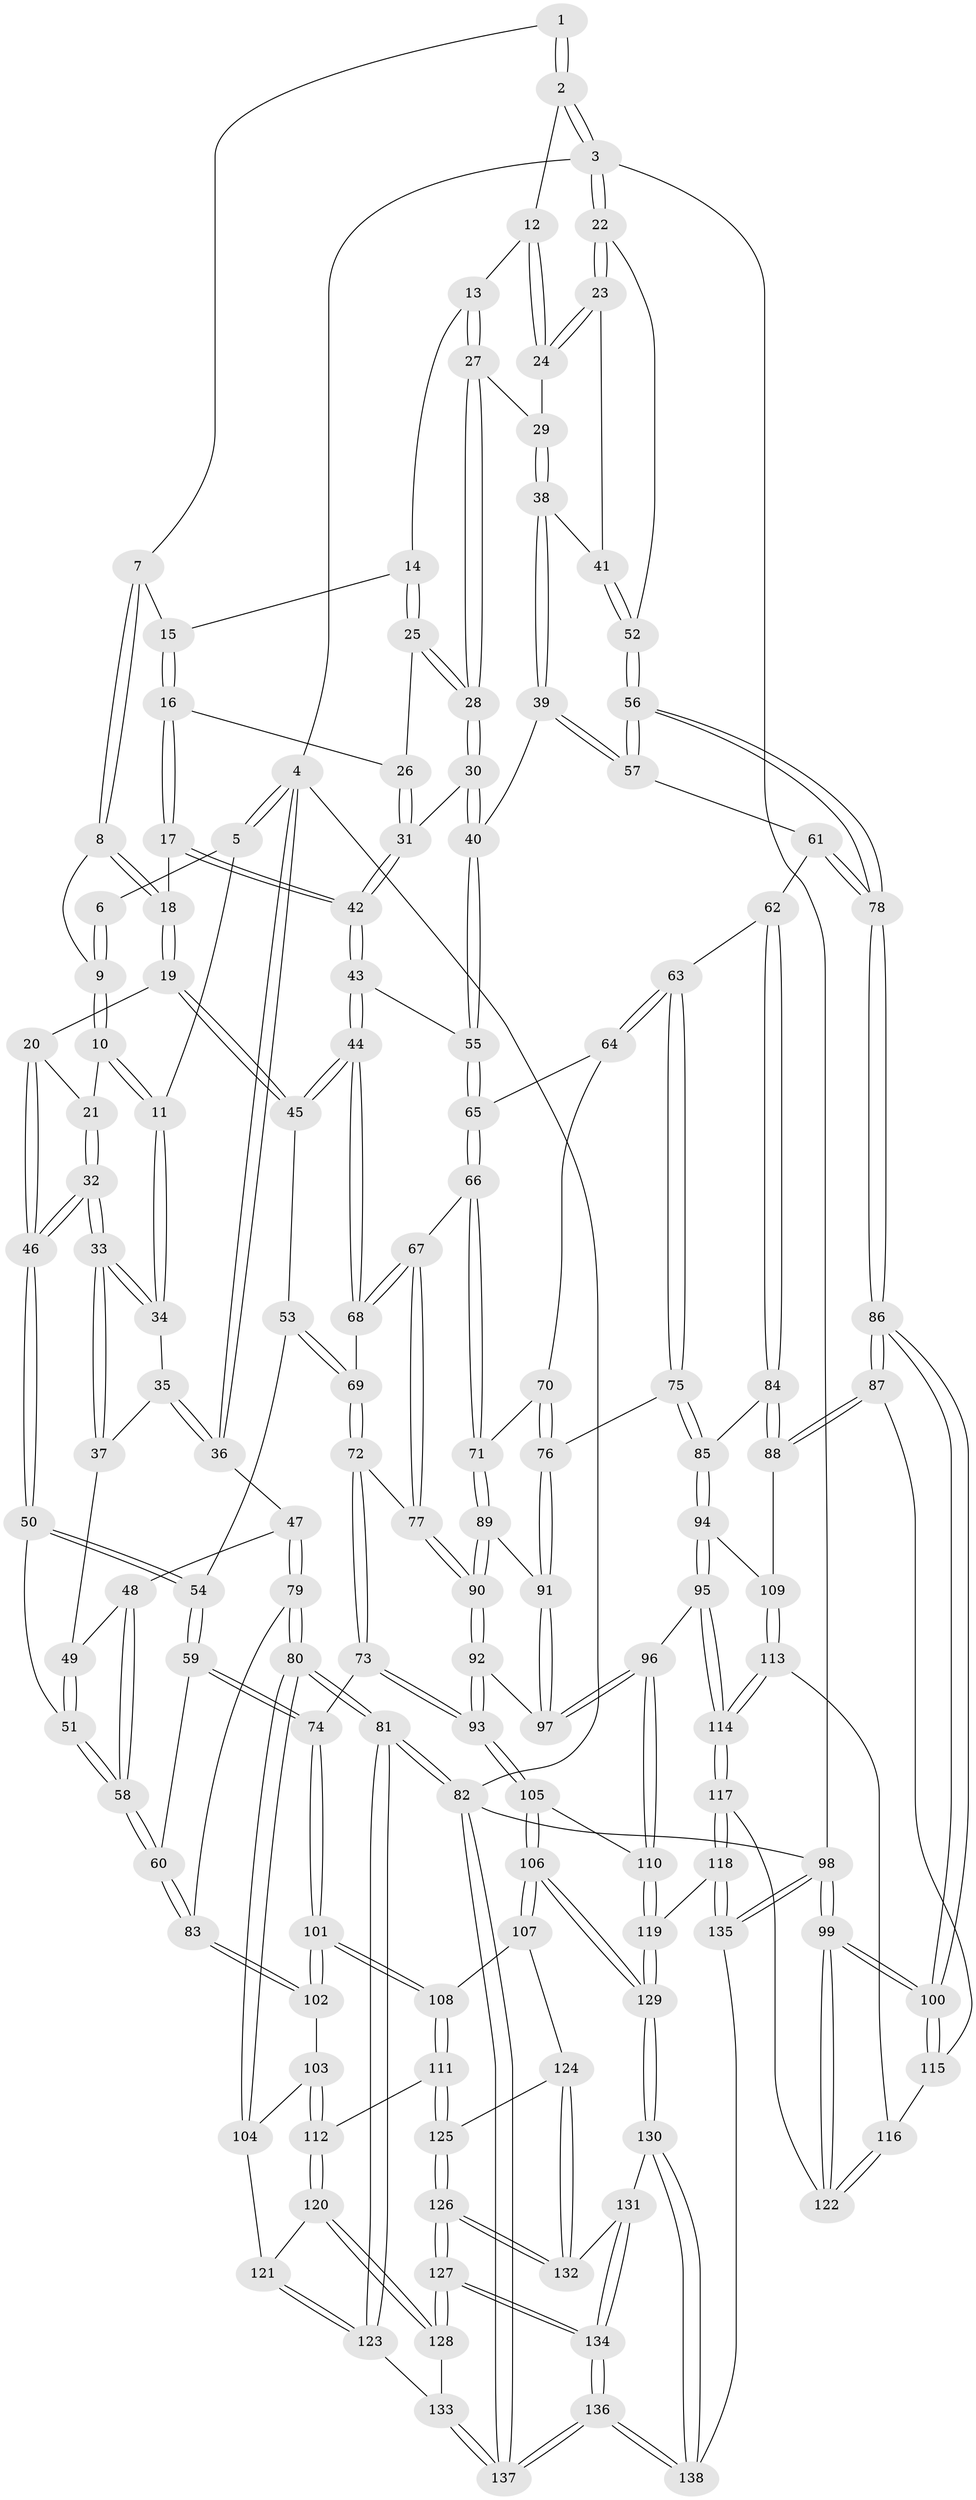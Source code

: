 // Generated by graph-tools (version 1.1) at 2025/03/03/09/25 03:03:24]
// undirected, 138 vertices, 342 edges
graph export_dot {
graph [start="1"]
  node [color=gray90,style=filled];
  1 [pos="+0.5354508518650241+0"];
  2 [pos="+0.7962367676112337+0"];
  3 [pos="+1+0"];
  4 [pos="+0+0"];
  5 [pos="+0.10292144273365425+0"];
  6 [pos="+0.3485834864293455+0"];
  7 [pos="+0.510582710585739+0.04157362156301034"];
  8 [pos="+0.42592942145591856+0.05349681457373556"];
  9 [pos="+0.38522690947781885+0.029246311312777967"];
  10 [pos="+0.3298239113887019+0.1070054812780508"];
  11 [pos="+0.21619955520838985+0.10156749554902403"];
  12 [pos="+0.7774790598387858+0"];
  13 [pos="+0.7132728559067655+0"];
  14 [pos="+0.6820330149652374+0.013578830051125914"];
  15 [pos="+0.5263194535295808+0.05508481380408865"];
  16 [pos="+0.5283803534757954+0.14953851153236725"];
  17 [pos="+0.5226930693596277+0.15450439144515965"];
  18 [pos="+0.4858460896135993+0.16768751222451583"];
  19 [pos="+0.45153685306436003+0.20858323805181772"];
  20 [pos="+0.4286383999315809+0.20368442429139164"];
  21 [pos="+0.33764949549876805+0.12585920220855726"];
  22 [pos="+1+0.21924314724176952"];
  23 [pos="+0.8805735817216293+0.14151236974495343"];
  24 [pos="+0.868925183831511+0.12884148933612008"];
  25 [pos="+0.6149918090859033+0.12542394327403367"];
  26 [pos="+0.6103945124161484+0.1307415657729845"];
  27 [pos="+0.7399684721603496+0.14759237270514594"];
  28 [pos="+0.7158747416154392+0.18349161277394385"];
  29 [pos="+0.7846193759664262+0.1692813580736056"];
  30 [pos="+0.696337290781613+0.2363170220173482"];
  31 [pos="+0.6503781875014567+0.24200952151877234"];
  32 [pos="+0.29012843339578887+0.24929323997871053"];
  33 [pos="+0.2883022842864388+0.24796113152219917"];
  34 [pos="+0.21297207849058084+0.10671874545542968"];
  35 [pos="+0.20023108532681377+0.11784752936487862"];
  36 [pos="+0+0.13229998321032202"];
  37 [pos="+0.16575500281699565+0.2195198872307712"];
  38 [pos="+0.8177660286928281+0.27003516988645226"];
  39 [pos="+0.8090288654747534+0.29041115268972084"];
  40 [pos="+0.7705420137679083+0.2910794004023935"];
  41 [pos="+0.8486728544617267+0.23953786380566225"];
  42 [pos="+0.611914325257617+0.27450321692938945"];
  43 [pos="+0.5788432227686828+0.33565961648693826"];
  44 [pos="+0.5742549175814415+0.3394826566351005"];
  45 [pos="+0.4765680782541398+0.31132482793502164"];
  46 [pos="+0.299174231301642+0.2674510470485894"];
  47 [pos="+0+0.13801460486496311"];
  48 [pos="+0.08665605325986295+0.2596327231332047"];
  49 [pos="+0.16135910850076676+0.2237539454725028"];
  50 [pos="+0.2986494767145759+0.27832845809733175"];
  51 [pos="+0.2347102017851062+0.32344381525609023"];
  52 [pos="+1+0.22210341382021265"];
  53 [pos="+0.42135470965633803+0.3542274958500923"];
  54 [pos="+0.3808836466176897+0.36783644731020704"];
  55 [pos="+0.7160438377279277+0.3532596357699954"];
  56 [pos="+1+0.3056925558242413"];
  57 [pos="+0.8341049421436914+0.32132965605462194"];
  58 [pos="+0.16950966478353885+0.419280345686508"];
  59 [pos="+0.3406362328481897+0.44011947118691475"];
  60 [pos="+0.16919603131469613+0.4388878102985331"];
  61 [pos="+0.8387748047173802+0.4206540886302071"];
  62 [pos="+0.8329202649898713+0.4330449828893561"];
  63 [pos="+0.8271710440677044+0.4352625493064649"];
  64 [pos="+0.7239063742665991+0.4050829235953922"];
  65 [pos="+0.7218764237951574+0.40275399202524914"];
  66 [pos="+0.6102866177644581+0.4391669637846878"];
  67 [pos="+0.597897619467652+0.4278852894170357"];
  68 [pos="+0.5824775287454468+0.3989615806291002"];
  69 [pos="+0.4807900900652584+0.45697586016405545"];
  70 [pos="+0.7164428250277384+0.45504559111030285"];
  71 [pos="+0.621925644362176+0.46132816296763596"];
  72 [pos="+0.47233672976548696+0.485365058756549"];
  73 [pos="+0.40868187958407626+0.5197482110682006"];
  74 [pos="+0.373691555807396+0.5078019322645613"];
  75 [pos="+0.7630031524874769+0.5045162941490325"];
  76 [pos="+0.7374072348714269+0.5034266871736888"];
  77 [pos="+0.5237233370208347+0.5125569444512441"];
  78 [pos="+1+0.3746138041904741"];
  79 [pos="+0+0.32150475236038656"];
  80 [pos="+0+0.6474047889079414"];
  81 [pos="+0+0.9518396211372205"];
  82 [pos="+0+1"];
  83 [pos="+0.1563570099781116+0.4566884139398498"];
  84 [pos="+0.9006662000344811+0.5313598469563726"];
  85 [pos="+0.8002484322825736+0.5825107678318693"];
  86 [pos="+1+0.5372328125660675"];
  87 [pos="+1+0.5436261201937371"];
  88 [pos="+0.9566231148015126+0.5518330271283282"];
  89 [pos="+0.6369693289882042+0.5139824014271317"];
  90 [pos="+0.5452123368904693+0.5725115404718574"];
  91 [pos="+0.6704691014891004+0.5387925645501465"];
  92 [pos="+0.5425341083341115+0.5799756209512941"];
  93 [pos="+0.49929842262752083+0.6691061660607999"];
  94 [pos="+0.7825696295395991+0.6290743702444699"];
  95 [pos="+0.7276899169884504+0.6529397599118374"];
  96 [pos="+0.697344208472381+0.65140479097001"];
  97 [pos="+0.6810031096666211+0.5963460303700467"];
  98 [pos="+1+1"];
  99 [pos="+1+1"];
  100 [pos="+1+1"];
  101 [pos="+0.2812760369485391+0.6303244176538201"];
  102 [pos="+0.13719769772218413+0.5589360861934736"];
  103 [pos="+0.11444524359418733+0.57686591122049"];
  104 [pos="+0.018665318758108406+0.628469557050774"];
  105 [pos="+0.49958757421000854+0.7052687973262787"];
  106 [pos="+0.4869489927805912+0.7209135551418923"];
  107 [pos="+0.3615478904827192+0.6976105806721251"];
  108 [pos="+0.2935868522752266+0.653439190359784"];
  109 [pos="+0.8610041790593681+0.6716146093742307"];
  110 [pos="+0.6445812832697049+0.6922050694001737"];
  111 [pos="+0.21910902700173407+0.7556378183738675"];
  112 [pos="+0.19402225775336907+0.7596263767556547"];
  113 [pos="+0.871226232170546+0.6944396392935795"];
  114 [pos="+0.785254194644375+0.763348110750093"];
  115 [pos="+0.9348123018253631+0.7084905258212753"];
  116 [pos="+0.9023661212808818+0.7206100408439579"];
  117 [pos="+0.7810614828251108+0.8365789661123284"];
  118 [pos="+0.7301565333816802+0.8675756041407736"];
  119 [pos="+0.7185175584244375+0.8607283182842881"];
  120 [pos="+0.14139458235049887+0.7948172176024074"];
  121 [pos="+0.07912523793579346+0.7278371574478659"];
  122 [pos="+0.903617225825524+0.8416710928695992"];
  123 [pos="+0.0143761345624149+0.8830032982203992"];
  124 [pos="+0.2996443216467459+0.8065901474073345"];
  125 [pos="+0.2673095488762366+0.8129537160087841"];
  126 [pos="+0.2300102912562834+0.8930732216622718"];
  127 [pos="+0.19695813548217916+0.9366539585279126"];
  128 [pos="+0.1302079844769267+0.8786342936651726"];
  129 [pos="+0.4902464800120013+0.8562812912603216"];
  130 [pos="+0.4901306976044178+0.8565390309649724"];
  131 [pos="+0.3607441816103154+0.8590395059690448"];
  132 [pos="+0.35614881215604943+0.8569028797336448"];
  133 [pos="+0.09391494058331856+0.8817439968633777"];
  134 [pos="+0.23378005729493923+1"];
  135 [pos="+0.7337372589271325+1"];
  136 [pos="+0.2697532682779137+1"];
  137 [pos="+0+1"];
  138 [pos="+0.48334576358588005+1"];
  1 -- 2;
  1 -- 2;
  1 -- 7;
  2 -- 3;
  2 -- 3;
  2 -- 12;
  3 -- 4;
  3 -- 22;
  3 -- 22;
  3 -- 98;
  4 -- 5;
  4 -- 5;
  4 -- 36;
  4 -- 36;
  4 -- 82;
  5 -- 6;
  5 -- 11;
  6 -- 9;
  6 -- 9;
  7 -- 8;
  7 -- 8;
  7 -- 15;
  8 -- 9;
  8 -- 18;
  8 -- 18;
  9 -- 10;
  9 -- 10;
  10 -- 11;
  10 -- 11;
  10 -- 21;
  11 -- 34;
  11 -- 34;
  12 -- 13;
  12 -- 24;
  12 -- 24;
  13 -- 14;
  13 -- 27;
  13 -- 27;
  14 -- 15;
  14 -- 25;
  14 -- 25;
  15 -- 16;
  15 -- 16;
  16 -- 17;
  16 -- 17;
  16 -- 26;
  17 -- 18;
  17 -- 42;
  17 -- 42;
  18 -- 19;
  18 -- 19;
  19 -- 20;
  19 -- 45;
  19 -- 45;
  20 -- 21;
  20 -- 46;
  20 -- 46;
  21 -- 32;
  21 -- 32;
  22 -- 23;
  22 -- 23;
  22 -- 52;
  23 -- 24;
  23 -- 24;
  23 -- 41;
  24 -- 29;
  25 -- 26;
  25 -- 28;
  25 -- 28;
  26 -- 31;
  26 -- 31;
  27 -- 28;
  27 -- 28;
  27 -- 29;
  28 -- 30;
  28 -- 30;
  29 -- 38;
  29 -- 38;
  30 -- 31;
  30 -- 40;
  30 -- 40;
  31 -- 42;
  31 -- 42;
  32 -- 33;
  32 -- 33;
  32 -- 46;
  32 -- 46;
  33 -- 34;
  33 -- 34;
  33 -- 37;
  33 -- 37;
  34 -- 35;
  35 -- 36;
  35 -- 36;
  35 -- 37;
  36 -- 47;
  37 -- 49;
  38 -- 39;
  38 -- 39;
  38 -- 41;
  39 -- 40;
  39 -- 57;
  39 -- 57;
  40 -- 55;
  40 -- 55;
  41 -- 52;
  41 -- 52;
  42 -- 43;
  42 -- 43;
  43 -- 44;
  43 -- 44;
  43 -- 55;
  44 -- 45;
  44 -- 45;
  44 -- 68;
  44 -- 68;
  45 -- 53;
  46 -- 50;
  46 -- 50;
  47 -- 48;
  47 -- 79;
  47 -- 79;
  48 -- 49;
  48 -- 58;
  48 -- 58;
  49 -- 51;
  49 -- 51;
  50 -- 51;
  50 -- 54;
  50 -- 54;
  51 -- 58;
  51 -- 58;
  52 -- 56;
  52 -- 56;
  53 -- 54;
  53 -- 69;
  53 -- 69;
  54 -- 59;
  54 -- 59;
  55 -- 65;
  55 -- 65;
  56 -- 57;
  56 -- 57;
  56 -- 78;
  56 -- 78;
  57 -- 61;
  58 -- 60;
  58 -- 60;
  59 -- 60;
  59 -- 74;
  59 -- 74;
  60 -- 83;
  60 -- 83;
  61 -- 62;
  61 -- 78;
  61 -- 78;
  62 -- 63;
  62 -- 84;
  62 -- 84;
  63 -- 64;
  63 -- 64;
  63 -- 75;
  63 -- 75;
  64 -- 65;
  64 -- 70;
  65 -- 66;
  65 -- 66;
  66 -- 67;
  66 -- 71;
  66 -- 71;
  67 -- 68;
  67 -- 68;
  67 -- 77;
  67 -- 77;
  68 -- 69;
  69 -- 72;
  69 -- 72;
  70 -- 71;
  70 -- 76;
  70 -- 76;
  71 -- 89;
  71 -- 89;
  72 -- 73;
  72 -- 73;
  72 -- 77;
  73 -- 74;
  73 -- 93;
  73 -- 93;
  74 -- 101;
  74 -- 101;
  75 -- 76;
  75 -- 85;
  75 -- 85;
  76 -- 91;
  76 -- 91;
  77 -- 90;
  77 -- 90;
  78 -- 86;
  78 -- 86;
  79 -- 80;
  79 -- 80;
  79 -- 83;
  80 -- 81;
  80 -- 81;
  80 -- 104;
  80 -- 104;
  81 -- 82;
  81 -- 82;
  81 -- 123;
  81 -- 123;
  82 -- 137;
  82 -- 137;
  82 -- 98;
  83 -- 102;
  83 -- 102;
  84 -- 85;
  84 -- 88;
  84 -- 88;
  85 -- 94;
  85 -- 94;
  86 -- 87;
  86 -- 87;
  86 -- 100;
  86 -- 100;
  87 -- 88;
  87 -- 88;
  87 -- 115;
  88 -- 109;
  89 -- 90;
  89 -- 90;
  89 -- 91;
  90 -- 92;
  90 -- 92;
  91 -- 97;
  91 -- 97;
  92 -- 93;
  92 -- 93;
  92 -- 97;
  93 -- 105;
  93 -- 105;
  94 -- 95;
  94 -- 95;
  94 -- 109;
  95 -- 96;
  95 -- 114;
  95 -- 114;
  96 -- 97;
  96 -- 97;
  96 -- 110;
  96 -- 110;
  98 -- 99;
  98 -- 99;
  98 -- 135;
  98 -- 135;
  99 -- 100;
  99 -- 100;
  99 -- 122;
  99 -- 122;
  100 -- 115;
  100 -- 115;
  101 -- 102;
  101 -- 102;
  101 -- 108;
  101 -- 108;
  102 -- 103;
  103 -- 104;
  103 -- 112;
  103 -- 112;
  104 -- 121;
  105 -- 106;
  105 -- 106;
  105 -- 110;
  106 -- 107;
  106 -- 107;
  106 -- 129;
  106 -- 129;
  107 -- 108;
  107 -- 124;
  108 -- 111;
  108 -- 111;
  109 -- 113;
  109 -- 113;
  110 -- 119;
  110 -- 119;
  111 -- 112;
  111 -- 125;
  111 -- 125;
  112 -- 120;
  112 -- 120;
  113 -- 114;
  113 -- 114;
  113 -- 116;
  114 -- 117;
  114 -- 117;
  115 -- 116;
  116 -- 122;
  116 -- 122;
  117 -- 118;
  117 -- 118;
  117 -- 122;
  118 -- 119;
  118 -- 135;
  118 -- 135;
  119 -- 129;
  119 -- 129;
  120 -- 121;
  120 -- 128;
  120 -- 128;
  121 -- 123;
  121 -- 123;
  123 -- 133;
  124 -- 125;
  124 -- 132;
  124 -- 132;
  125 -- 126;
  125 -- 126;
  126 -- 127;
  126 -- 127;
  126 -- 132;
  126 -- 132;
  127 -- 128;
  127 -- 128;
  127 -- 134;
  127 -- 134;
  128 -- 133;
  129 -- 130;
  129 -- 130;
  130 -- 131;
  130 -- 138;
  130 -- 138;
  131 -- 132;
  131 -- 134;
  131 -- 134;
  133 -- 137;
  133 -- 137;
  134 -- 136;
  134 -- 136;
  135 -- 138;
  136 -- 137;
  136 -- 137;
  136 -- 138;
  136 -- 138;
}
